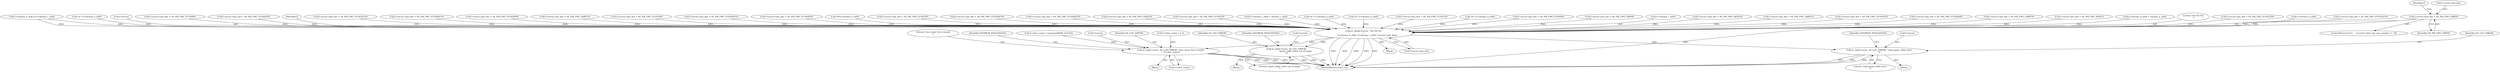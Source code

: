 digraph "0_FFmpeg_547d690d676064069d44703a1917e0dab7e33445@pointer" {
"1000727" [label="(Call,f->avctx->pix_fmt = AV_PIX_FMT_GBRP9)"];
"1000813" [label="(Call,av_dlog(f->avctx, \"%d %d %d\n\",\n            f->chroma_h_shift, f->chroma_v_shift, f->avctx->pix_fmt))"];
"1000848" [label="(Call,av_log(f->avctx, AV_LOG_ERROR, \"read_quant_table error\n\"))"];
"1000954" [label="(Call,av_log(f->avctx, AV_LOG_ERROR, \"slice count %d is invalid\n\", f->slice_count))"];
"1001214" [label="(Call,av_log(f->avctx, AV_LOG_ERROR,\n                           \"quant_table_index out of range\n\"))"];
"1000733" [label="(Identifier,AV_PIX_FMT_GBRP9)"];
"1000817" [label="(Literal,\"%d %d %d\n\")"];
"1000553" [label="(Call,f->avctx->pix_fmt = AV_PIX_FMT_YUV422P9)"];
"1000818" [label="(Call,f->chroma_h_shift)"];
"1000616" [label="(Call,f->avctx->pix_fmt = AV_PIX_FMT_YUV422P10)"];
"1000941" [label="(Call,f->slice_count > (unsigned)MAX_SLICES)"];
"1000702" [label="(Call,f->chroma_h_shift || f->chroma_v_shift)"];
"1001214" [label="(Call,av_log(f->avctx, AV_LOG_ERROR,\n                           \"quant_table_index out of range\n\"))"];
"1000647" [label="(Call,16 * f->chroma_h_shift)"];
"1000814" [label="(Call,f->avctx)"];
"1000401" [label="(Call,f->avctx->pix_fmt = AV_PIX_FMT_YUV440P)"];
"1000499" [label="(Call,f->avctx->pix_fmt = AV_PIX_FMT_YUVA420P)"];
"1000832" [label="(Identifier,f)"];
"1000815" [label="(Identifier,f)"];
"1000666" [label="(Call,f->avctx->pix_fmt = AV_PIX_FMT_YUV422P16)"];
"1001219" [label="(Literal,\"quant_table_index out of range\n\")"];
"1001215" [label="(Call,f->avctx)"];
"1000657" [label="(Call,f->avctx->pix_fmt = AV_PIX_FMT_YUV444P16)"];
"1000853" [label="(Literal,\"read_quant_table error\n\")"];
"1000847" [label="(Block,)"];
"1001213" [label="(Block,)"];
"1001295" [label="(MethodReturn,static int)"];
"1000562" [label="(Call,f->avctx->pix_fmt = AV_PIX_FMT_YUV420P9)"];
"1000813" [label="(Call,av_dlog(f->avctx, \"%d %d %d\n\",\n            f->chroma_h_shift, f->chroma_v_shift, f->avctx->pix_fmt))"];
"1000775" [label="(Call,f->avctx->pix_fmt = AV_PIX_FMT_GBRP14)"];
"1000419" [label="(Call,f->avctx->pix_fmt = AV_PIX_FMT_YUV420P)"];
"1000625" [label="(Call,f->avctx->pix_fmt = AV_PIX_FMT_YUV420P10)"];
"1000727" [label="(Call,f->avctx->pix_fmt = AV_PIX_FMT_GBRP9)"];
"1000855" [label="(Identifier,AVERROR_INVALIDDATA)"];
"1000955" [label="(Call,f->avctx)"];
"1000544" [label="(Call,f->avctx->pix_fmt = AV_PIX_FMT_YUV444P9)"];
"1000471" [label="(Call,16*f->chroma_h_shift)"];
"1000437" [label="(Call,f->avctx->pix_fmt = AV_PIX_FMT_YUV410P)"];
"1000675" [label="(Call,f->avctx->pix_fmt = AV_PIX_FMT_YUV420P16)"];
"1000954" [label="(Call,av_log(f->avctx, AV_LOG_ERROR, \"slice count %d is invalid\n\", f->slice_count))"];
"1000607" [label="(Call,f->avctx->pix_fmt = AV_PIX_FMT_YUV444P10)"];
"1000958" [label="(Identifier,AV_LOG_ERROR)"];
"1000358" [label="(Call,f->avctx->pix_fmt = AV_PIX_FMT_GRAY16)"];
"1000410" [label="(Call,f->avctx->pix_fmt = AV_PIX_FMT_YUV422P)"];
"1000104" [label="(Block,)"];
"1000305" [label="(Call,f->chroma_v_shift = chroma_v_shift)"];
"1000719" [label="(ControlStructure,if (     f->avctx->bits_per_raw_sample ==  9))"];
"1000849" [label="(Call,f->avctx)"];
"1000534" [label="(Call,16 * f->chroma_h_shift)"];
"1000382" [label="(Call,16 * f->chroma_h_shift)"];
"1000428" [label="(Call,f->avctx->pix_fmt = AV_PIX_FMT_YUV411P)"];
"1001218" [label="(Identifier,AV_LOG_ERROR)"];
"1000597" [label="(Call,16 * f->chroma_h_shift)"];
"1000392" [label="(Call,f->avctx->pix_fmt = AV_PIX_FMT_YUV444P)"];
"1000948" [label="(Call,f->slice_count <= 0)"];
"1000350" [label="(Call,f->avctx->pix_fmt = AV_PIX_FMT_GRAY8)"];
"1000821" [label="(Call,f->chroma_v_shift)"];
"1000852" [label="(Identifier,AV_LOG_ERROR)"];
"1000848" [label="(Call,av_log(f->avctx, AV_LOG_ERROR, \"read_quant_table error\n\"))"];
"1001221" [label="(Identifier,AVERROR_INVALIDDATA)"];
"1000795" [label="(Call,f->avctx->pix_fmt = AV_PIX_FMT_0RGB32)"];
"1000759" [label="(Call,f->avctx->pix_fmt = AV_PIX_FMT_GBRP12)"];
"1000490" [label="(Call,f->avctx->pix_fmt = AV_PIX_FMT_YUVA422P)"];
"1000481" [label="(Call,f->avctx->pix_fmt = AV_PIX_FMT_YUVA444P)"];
"1000959" [label="(Literal,\"slice count %d is invalid\n\")"];
"1000728" [label="(Call,f->avctx->pix_fmt)"];
"1000743" [label="(Call,f->avctx->pix_fmt = AV_PIX_FMT_GBRP10)"];
"1000964" [label="(Identifier,AVERROR_INVALIDDATA)"];
"1000787" [label="(Call,f->avctx->pix_fmt = AV_PIX_FMT_RGB32)"];
"1000953" [label="(Block,)"];
"1000960" [label="(Call,f->slice_count)"];
"1000300" [label="(Call,f->chroma_h_shift = chroma_h_shift)"];
"1000824" [label="(Call,f->avctx->pix_fmt)"];
"1000727" -> "1000719"  [label="AST: "];
"1000727" -> "1000733"  [label="CFG: "];
"1000728" -> "1000727"  [label="AST: "];
"1000733" -> "1000727"  [label="AST: "];
"1000815" -> "1000727"  [label="CFG: "];
"1000727" -> "1001295"  [label="DDG: "];
"1000727" -> "1000813"  [label="DDG: "];
"1000813" -> "1000104"  [label="AST: "];
"1000813" -> "1000824"  [label="CFG: "];
"1000814" -> "1000813"  [label="AST: "];
"1000817" -> "1000813"  [label="AST: "];
"1000818" -> "1000813"  [label="AST: "];
"1000821" -> "1000813"  [label="AST: "];
"1000824" -> "1000813"  [label="AST: "];
"1000832" -> "1000813"  [label="CFG: "];
"1000813" -> "1001295"  [label="DDG: "];
"1000813" -> "1001295"  [label="DDG: "];
"1000813" -> "1001295"  [label="DDG: "];
"1000813" -> "1001295"  [label="DDG: "];
"1000813" -> "1001295"  [label="DDG: "];
"1000597" -> "1000813"  [label="DDG: "];
"1000382" -> "1000813"  [label="DDG: "];
"1000534" -> "1000813"  [label="DDG: "];
"1000300" -> "1000813"  [label="DDG: "];
"1000647" -> "1000813"  [label="DDG: "];
"1000471" -> "1000813"  [label="DDG: "];
"1000702" -> "1000813"  [label="DDG: "];
"1000702" -> "1000813"  [label="DDG: "];
"1000305" -> "1000813"  [label="DDG: "];
"1000675" -> "1000813"  [label="DDG: "];
"1000350" -> "1000813"  [label="DDG: "];
"1000795" -> "1000813"  [label="DDG: "];
"1000401" -> "1000813"  [label="DDG: "];
"1000657" -> "1000813"  [label="DDG: "];
"1000544" -> "1000813"  [label="DDG: "];
"1000428" -> "1000813"  [label="DDG: "];
"1000787" -> "1000813"  [label="DDG: "];
"1000562" -> "1000813"  [label="DDG: "];
"1000625" -> "1000813"  [label="DDG: "];
"1000410" -> "1000813"  [label="DDG: "];
"1000616" -> "1000813"  [label="DDG: "];
"1000553" -> "1000813"  [label="DDG: "];
"1000775" -> "1000813"  [label="DDG: "];
"1000743" -> "1000813"  [label="DDG: "];
"1000759" -> "1000813"  [label="DDG: "];
"1000437" -> "1000813"  [label="DDG: "];
"1000607" -> "1000813"  [label="DDG: "];
"1000419" -> "1000813"  [label="DDG: "];
"1000392" -> "1000813"  [label="DDG: "];
"1000490" -> "1000813"  [label="DDG: "];
"1000499" -> "1000813"  [label="DDG: "];
"1000666" -> "1000813"  [label="DDG: "];
"1000481" -> "1000813"  [label="DDG: "];
"1000358" -> "1000813"  [label="DDG: "];
"1000813" -> "1000848"  [label="DDG: "];
"1000813" -> "1000954"  [label="DDG: "];
"1000813" -> "1001214"  [label="DDG: "];
"1000848" -> "1000847"  [label="AST: "];
"1000848" -> "1000853"  [label="CFG: "];
"1000849" -> "1000848"  [label="AST: "];
"1000852" -> "1000848"  [label="AST: "];
"1000853" -> "1000848"  [label="AST: "];
"1000855" -> "1000848"  [label="CFG: "];
"1000848" -> "1001295"  [label="DDG: "];
"1000848" -> "1001295"  [label="DDG: "];
"1000848" -> "1001295"  [label="DDG: "];
"1000954" -> "1000953"  [label="AST: "];
"1000954" -> "1000960"  [label="CFG: "];
"1000955" -> "1000954"  [label="AST: "];
"1000958" -> "1000954"  [label="AST: "];
"1000959" -> "1000954"  [label="AST: "];
"1000960" -> "1000954"  [label="AST: "];
"1000964" -> "1000954"  [label="CFG: "];
"1000954" -> "1001295"  [label="DDG: "];
"1000954" -> "1001295"  [label="DDG: "];
"1000954" -> "1001295"  [label="DDG: "];
"1000954" -> "1001295"  [label="DDG: "];
"1000941" -> "1000954"  [label="DDG: "];
"1000948" -> "1000954"  [label="DDG: "];
"1001214" -> "1001213"  [label="AST: "];
"1001214" -> "1001219"  [label="CFG: "];
"1001215" -> "1001214"  [label="AST: "];
"1001218" -> "1001214"  [label="AST: "];
"1001219" -> "1001214"  [label="AST: "];
"1001221" -> "1001214"  [label="CFG: "];
"1001214" -> "1001295"  [label="DDG: "];
"1001214" -> "1001295"  [label="DDG: "];
"1001214" -> "1001295"  [label="DDG: "];
}
